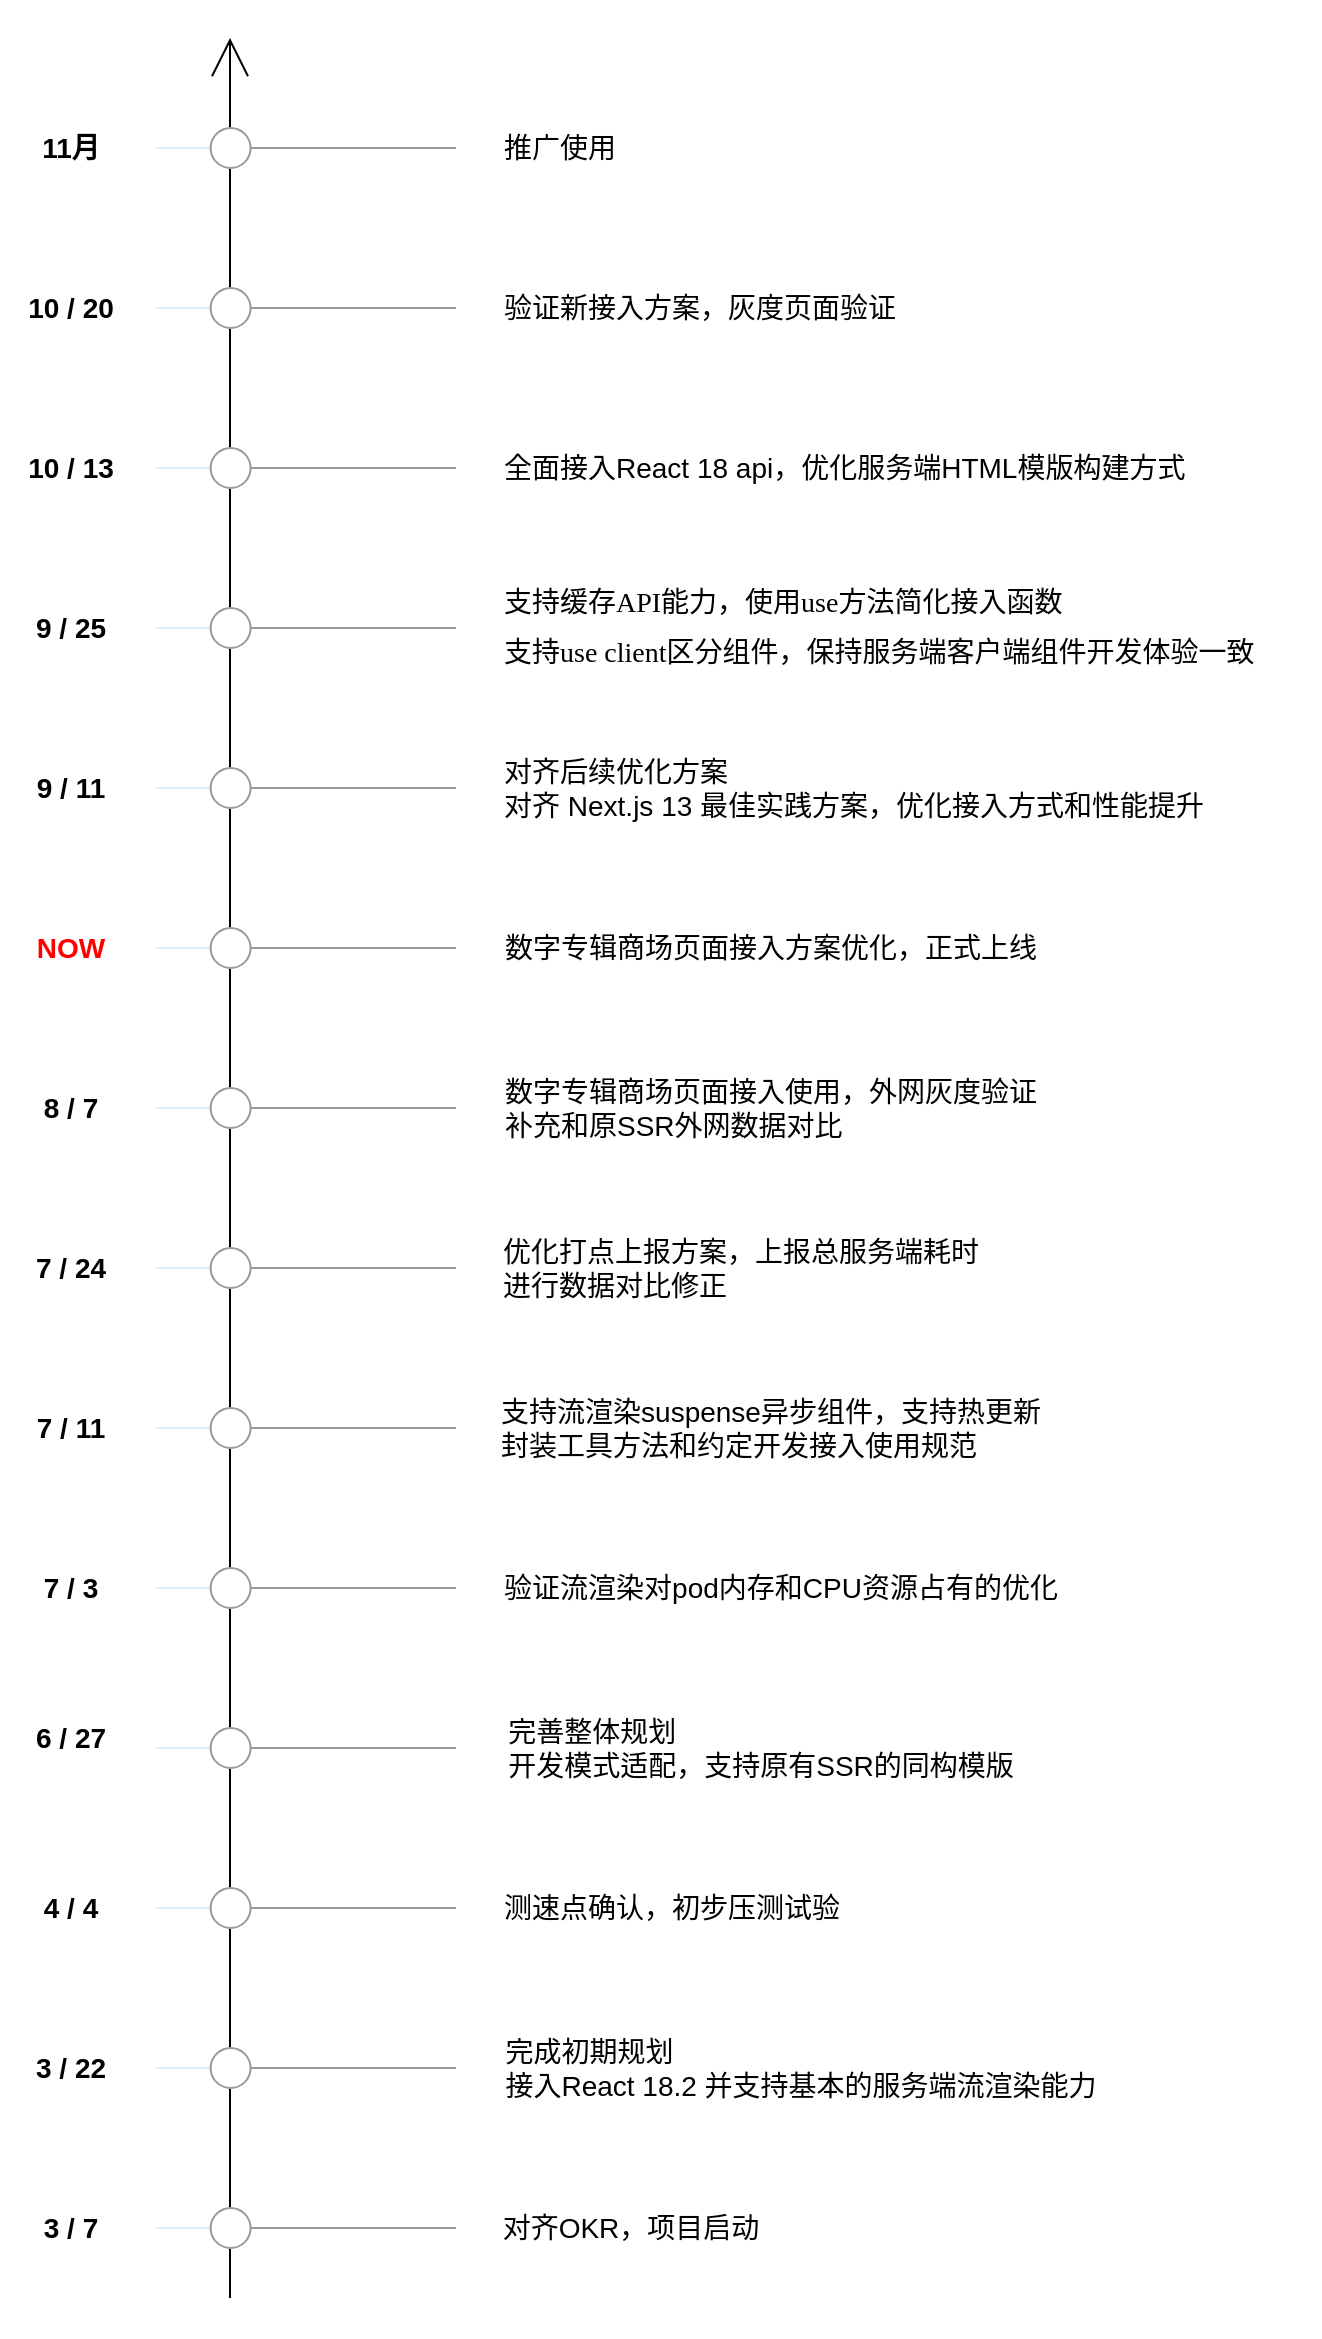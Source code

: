 <mxfile version="21.7.4" type="github">
  <diagram name="第 1 页" id="wsmsETIN_bqIqS-NAftC">
    <mxGraphModel dx="1304" dy="2192" grid="1" gridSize="10" guides="1" tooltips="1" connect="1" arrows="1" fold="1" page="1" pageScale="1" pageWidth="827" pageHeight="1169" math="0" shadow="0">
      <root>
        <mxCell id="0" />
        <mxCell id="1" parent="0" />
        <mxCell id="UvCax-ur50L_EcmgdJkj-1" value="" style="endArrow=open;html=1;rounded=0;endSize=17;sourcePerimeterSpacing=0;endFill=0;" edge="1" parent="1">
          <mxGeometry width="50" height="50" relative="1" as="geometry">
            <mxPoint x="400" y="880" as="sourcePoint" />
            <mxPoint x="400" y="-250" as="targetPoint" />
          </mxGeometry>
        </mxCell>
        <mxCell id="UvCax-ur50L_EcmgdJkj-17" value="" style="verticalLabelPosition=bottom;shadow=0;dashed=0;align=center;html=1;verticalAlign=top;strokeWidth=1;shape=mxgraph.mockup.forms.horSlider;strokeColor=#999999;sliderStyle=basic;sliderPos=23.077;handleStyle=circle;fillColor2=#ddeeff;" vertex="1" parent="1">
          <mxGeometry x="363" y="590" width="150" height="30" as="geometry" />
        </mxCell>
        <mxCell id="UvCax-ur50L_EcmgdJkj-18" value="" style="verticalLabelPosition=bottom;shadow=0;dashed=0;align=center;html=1;verticalAlign=top;strokeWidth=1;shape=mxgraph.mockup.forms.horSlider;strokeColor=#999999;sliderStyle=basic;sliderPos=23.077;handleStyle=circle;fillColor2=#ddeeff;" vertex="1" parent="1">
          <mxGeometry x="363" y="430" width="150" height="30" as="geometry" />
        </mxCell>
        <mxCell id="UvCax-ur50L_EcmgdJkj-19" value="" style="verticalLabelPosition=bottom;shadow=0;dashed=0;align=center;html=1;verticalAlign=top;strokeWidth=1;shape=mxgraph.mockup.forms.horSlider;strokeColor=#999999;sliderStyle=basic;sliderPos=23.077;handleStyle=circle;fillColor2=#ddeeff;" vertex="1" parent="1">
          <mxGeometry x="363" y="350" width="150" height="30" as="geometry" />
        </mxCell>
        <mxCell id="UvCax-ur50L_EcmgdJkj-20" value="" style="verticalLabelPosition=bottom;shadow=0;dashed=0;align=center;html=1;verticalAlign=top;strokeWidth=1;shape=mxgraph.mockup.forms.horSlider;strokeColor=#999999;sliderStyle=basic;sliderPos=23.077;handleStyle=circle;fillColor2=#ddeeff;" vertex="1" parent="1">
          <mxGeometry x="363" y="270" width="150" height="30" as="geometry" />
        </mxCell>
        <mxCell id="UvCax-ur50L_EcmgdJkj-21" value="" style="verticalLabelPosition=bottom;shadow=0;dashed=0;align=center;html=1;verticalAlign=top;strokeWidth=1;shape=mxgraph.mockup.forms.horSlider;strokeColor=#999999;sliderStyle=basic;sliderPos=23.077;handleStyle=circle;fillColor2=#ddeeff;" vertex="1" parent="1">
          <mxGeometry x="363" y="190" width="150" height="30" as="geometry" />
        </mxCell>
        <mxCell id="UvCax-ur50L_EcmgdJkj-22" value="" style="verticalLabelPosition=bottom;shadow=0;dashed=0;align=center;html=1;verticalAlign=top;strokeWidth=1;shape=mxgraph.mockup.forms.horSlider;strokeColor=#999999;sliderStyle=basic;sliderPos=23.077;handleStyle=circle;fillColor2=#ddeeff;" vertex="1" parent="1">
          <mxGeometry x="363" y="110" width="150" height="30" as="geometry" />
        </mxCell>
        <mxCell id="UvCax-ur50L_EcmgdJkj-23" value="" style="verticalLabelPosition=bottom;shadow=0;dashed=0;align=center;html=1;verticalAlign=top;strokeWidth=1;shape=mxgraph.mockup.forms.horSlider;strokeColor=#999999;sliderStyle=basic;sliderPos=23.077;handleStyle=circle;fillColor2=#ddeeff;" vertex="1" parent="1">
          <mxGeometry x="363" y="510" width="150" height="30" as="geometry" />
        </mxCell>
        <mxCell id="UvCax-ur50L_EcmgdJkj-24" value="" style="verticalLabelPosition=bottom;shadow=0;dashed=0;align=center;html=1;verticalAlign=top;strokeWidth=1;shape=mxgraph.mockup.forms.horSlider;strokeColor=#999999;sliderStyle=basic;sliderPos=23.077;handleStyle=circle;fillColor2=#ddeeff;" vertex="1" parent="1">
          <mxGeometry x="363" y="670" width="150" height="30" as="geometry" />
        </mxCell>
        <mxCell id="UvCax-ur50L_EcmgdJkj-25" value="" style="verticalLabelPosition=bottom;shadow=0;dashed=0;align=center;html=1;verticalAlign=top;strokeWidth=1;shape=mxgraph.mockup.forms.horSlider;strokeColor=#999999;sliderStyle=basic;sliderPos=23.077;handleStyle=circle;fillColor2=#ddeeff;" vertex="1" parent="1">
          <mxGeometry x="363" y="750" width="150" height="30" as="geometry" />
        </mxCell>
        <mxCell id="UvCax-ur50L_EcmgdJkj-26" value="" style="verticalLabelPosition=bottom;shadow=0;dashed=0;align=center;html=1;verticalAlign=top;strokeWidth=1;shape=mxgraph.mockup.forms.horSlider;strokeColor=#999999;sliderStyle=basic;sliderPos=23.077;handleStyle=circle;fillColor2=#ddeeff;" vertex="1" parent="1">
          <mxGeometry x="363" y="830" width="150" height="30" as="geometry" />
        </mxCell>
        <mxCell id="UvCax-ur50L_EcmgdJkj-27" value="&lt;font style=&quot;font-size: 14px;&quot;&gt;对齐OKR，项目启动&lt;/font&gt;" style="text;html=1;align=center;verticalAlign=middle;resizable=0;points=[];autosize=1;strokeColor=none;fillColor=none;" vertex="1" parent="1">
          <mxGeometry x="525" y="830" width="150" height="30" as="geometry" />
        </mxCell>
        <mxCell id="UvCax-ur50L_EcmgdJkj-28" value="&lt;div style=&quot;text-align: left;&quot;&gt;&lt;span style=&quot;font-size: 14px; background-color: initial;&quot;&gt;完成初期规划&lt;/span&gt;&lt;/div&gt;&lt;div style=&quot;text-align: left;&quot;&gt;&lt;span style=&quot;font-size: 14px; background-color: initial;&quot;&gt;接入React 18.2 并支持基本的服务端流渲染能力&lt;/span&gt;&lt;/div&gt;" style="text;html=1;align=center;verticalAlign=middle;resizable=0;points=[];autosize=1;strokeColor=none;fillColor=none;" vertex="1" parent="1">
          <mxGeometry x="525" y="740" width="320" height="50" as="geometry" />
        </mxCell>
        <mxCell id="UvCax-ur50L_EcmgdJkj-30" value="&lt;div style=&quot;&quot;&gt;&lt;span style=&quot;font-size: 14px;&quot;&gt;测速点确认，初步压测试验&lt;/span&gt;&lt;/div&gt;" style="text;html=1;align=left;verticalAlign=middle;resizable=0;points=[];autosize=1;strokeColor=none;fillColor=none;" vertex="1" parent="1">
          <mxGeometry x="535" y="670" width="190" height="30" as="geometry" />
        </mxCell>
        <mxCell id="UvCax-ur50L_EcmgdJkj-31" value="&lt;div style=&quot;text-align: left;&quot;&gt;&lt;span style=&quot;font-size: 14px;&quot;&gt;完善整体规划&lt;/span&gt;&lt;/div&gt;&lt;div style=&quot;text-align: left;&quot;&gt;&lt;span style=&quot;font-size: 14px;&quot;&gt;开发模式适配，支持原有SSR的同构模版&lt;/span&gt;&lt;/div&gt;" style="text;html=1;align=center;verticalAlign=middle;resizable=0;points=[];autosize=1;strokeColor=none;fillColor=none;" vertex="1" parent="1">
          <mxGeometry x="525" y="580" width="280" height="50" as="geometry" />
        </mxCell>
        <mxCell id="UvCax-ur50L_EcmgdJkj-32" value="&lt;div style=&quot;text-align: left;&quot;&gt;&lt;span style=&quot;font-size: 14px;&quot;&gt;验证流渲染对pod内存和CPU资源占有的优化&lt;/span&gt;&lt;/div&gt;" style="text;html=1;align=center;verticalAlign=middle;resizable=0;points=[];autosize=1;strokeColor=none;fillColor=none;" vertex="1" parent="1">
          <mxGeometry x="525" y="510" width="300" height="30" as="geometry" />
        </mxCell>
        <mxCell id="UvCax-ur50L_EcmgdJkj-33" value="&lt;div style=&quot;text-align: left;&quot;&gt;&lt;span style=&quot;font-size: 14px;&quot;&gt;支持流渲染suspense异步组件，支持热更新&lt;/span&gt;&lt;/div&gt;&lt;div style=&quot;text-align: left;&quot;&gt;&lt;span style=&quot;font-size: 14px;&quot;&gt;封装工具方法和约定开发接入使用规范&lt;/span&gt;&lt;/div&gt;" style="text;html=1;align=center;verticalAlign=middle;resizable=0;points=[];autosize=1;strokeColor=none;fillColor=none;" vertex="1" parent="1">
          <mxGeometry x="525" y="420" width="290" height="50" as="geometry" />
        </mxCell>
        <mxCell id="UvCax-ur50L_EcmgdJkj-34" value="&lt;div style=&quot;text-align: left;&quot;&gt;&lt;span style=&quot;font-size: 14px;&quot;&gt;优化打点上报方案，上报总服务端耗时&lt;/span&gt;&lt;/div&gt;&lt;div style=&quot;text-align: left;&quot;&gt;&lt;span style=&quot;font-size: 14px;&quot;&gt;进行数据对比修正&lt;/span&gt;&lt;/div&gt;" style="text;html=1;align=center;verticalAlign=middle;resizable=0;points=[];autosize=1;strokeColor=none;fillColor=none;" vertex="1" parent="1">
          <mxGeometry x="525" y="340" width="260" height="50" as="geometry" />
        </mxCell>
        <mxCell id="UvCax-ur50L_EcmgdJkj-35" value="&lt;div style=&quot;text-align: left;&quot;&gt;&lt;span style=&quot;font-size: 14px;&quot;&gt;数字专辑商场页面接入使用，外网灰度验证&lt;/span&gt;&lt;/div&gt;&lt;div style=&quot;text-align: left;&quot;&gt;&lt;span style=&quot;font-size: 14px;&quot;&gt;补充和原SSR外网数据对比&lt;/span&gt;&lt;/div&gt;" style="text;html=1;align=center;verticalAlign=middle;resizable=0;points=[];autosize=1;strokeColor=none;fillColor=none;" vertex="1" parent="1">
          <mxGeometry x="525" y="260" width="290" height="50" as="geometry" />
        </mxCell>
        <mxCell id="UvCax-ur50L_EcmgdJkj-36" value="&lt;div style=&quot;text-align: left;&quot;&gt;&lt;span style=&quot;font-size: 14px;&quot;&gt;数字专辑商场页面接入方案优化，正式上线&lt;/span&gt;&lt;/div&gt;" style="text;html=1;align=center;verticalAlign=middle;resizable=0;points=[];autosize=1;strokeColor=none;fillColor=none;" vertex="1" parent="1">
          <mxGeometry x="525" y="190" width="290" height="30" as="geometry" />
        </mxCell>
        <mxCell id="UvCax-ur50L_EcmgdJkj-37" value="&lt;span style=&quot;font-size: 14px;&quot;&gt;NOW&lt;/span&gt;" style="text;html=1;align=center;verticalAlign=middle;resizable=0;points=[];autosize=1;strokeColor=none;fillColor=none;fontStyle=1;fontColor=#FF0000;" vertex="1" parent="1">
          <mxGeometry x="290" y="190" width="60" height="30" as="geometry" />
        </mxCell>
        <mxCell id="UvCax-ur50L_EcmgdJkj-38" value="&lt;span style=&quot;font-size: 14px;&quot;&gt;8 / 7&lt;/span&gt;" style="text;html=1;align=center;verticalAlign=middle;resizable=0;points=[];autosize=1;strokeColor=none;fillColor=none;fontStyle=1" vertex="1" parent="1">
          <mxGeometry x="295" y="270" width="50" height="30" as="geometry" />
        </mxCell>
        <mxCell id="UvCax-ur50L_EcmgdJkj-39" value="&lt;span style=&quot;font-size: 14px;&quot;&gt;7 / 24&lt;/span&gt;" style="text;html=1;align=center;verticalAlign=middle;resizable=0;points=[];autosize=1;strokeColor=none;fillColor=none;fontStyle=1" vertex="1" parent="1">
          <mxGeometry x="290" y="350" width="60" height="30" as="geometry" />
        </mxCell>
        <mxCell id="UvCax-ur50L_EcmgdJkj-40" value="&lt;span style=&quot;font-size: 14px;&quot;&gt;7 / 11&lt;/span&gt;" style="text;html=1;align=center;verticalAlign=middle;resizable=0;points=[];autosize=1;strokeColor=none;fillColor=none;fontStyle=1" vertex="1" parent="1">
          <mxGeometry x="290" y="430" width="60" height="30" as="geometry" />
        </mxCell>
        <mxCell id="UvCax-ur50L_EcmgdJkj-41" value="&lt;span style=&quot;font-size: 14px;&quot;&gt;6 / 27&lt;/span&gt;" style="text;html=1;align=center;verticalAlign=middle;resizable=0;points=[];autosize=1;strokeColor=none;fillColor=none;fontStyle=1" vertex="1" parent="1">
          <mxGeometry x="290" y="585" width="60" height="30" as="geometry" />
        </mxCell>
        <mxCell id="UvCax-ur50L_EcmgdJkj-42" value="&lt;span style=&quot;font-size: 14px;&quot;&gt;7 / 3&lt;/span&gt;" style="text;html=1;align=center;verticalAlign=middle;resizable=0;points=[];autosize=1;strokeColor=none;fillColor=none;fontStyle=1" vertex="1" parent="1">
          <mxGeometry x="295" y="510" width="50" height="30" as="geometry" />
        </mxCell>
        <mxCell id="UvCax-ur50L_EcmgdJkj-43" value="&lt;span style=&quot;font-size: 14px;&quot;&gt;4 / 4&lt;/span&gt;" style="text;html=1;align=center;verticalAlign=middle;resizable=0;points=[];autosize=1;strokeColor=none;fillColor=none;fontStyle=1" vertex="1" parent="1">
          <mxGeometry x="295" y="670" width="50" height="30" as="geometry" />
        </mxCell>
        <mxCell id="UvCax-ur50L_EcmgdJkj-44" value="&lt;span style=&quot;font-size: 14px;&quot;&gt;3 / 22&lt;/span&gt;" style="text;html=1;align=center;verticalAlign=middle;resizable=0;points=[];autosize=1;strokeColor=none;fillColor=none;fontStyle=1" vertex="1" parent="1">
          <mxGeometry x="290" y="750" width="60" height="30" as="geometry" />
        </mxCell>
        <mxCell id="UvCax-ur50L_EcmgdJkj-45" value="&lt;span style=&quot;font-size: 14px;&quot;&gt;3 / 7&lt;/span&gt;" style="text;html=1;align=center;verticalAlign=middle;resizable=0;points=[];autosize=1;strokeColor=none;fillColor=none;fontStyle=1" vertex="1" parent="1">
          <mxGeometry x="295" y="830" width="50" height="30" as="geometry" />
        </mxCell>
        <mxCell id="UvCax-ur50L_EcmgdJkj-46" value="" style="verticalLabelPosition=bottom;shadow=0;dashed=0;align=center;html=1;verticalAlign=top;strokeWidth=1;shape=mxgraph.mockup.forms.horSlider;strokeColor=#999999;sliderStyle=basic;sliderPos=23.077;handleStyle=circle;fillColor2=#ddeeff;" vertex="1" parent="1">
          <mxGeometry x="363" y="30" width="150" height="30" as="geometry" />
        </mxCell>
        <mxCell id="UvCax-ur50L_EcmgdJkj-47" value="" style="verticalLabelPosition=bottom;shadow=0;dashed=0;align=center;html=1;verticalAlign=top;strokeWidth=1;shape=mxgraph.mockup.forms.horSlider;strokeColor=#999999;sliderStyle=basic;sliderPos=23.077;handleStyle=circle;fillColor2=#ddeeff;" vertex="1" parent="1">
          <mxGeometry x="363" y="-50" width="150" height="30" as="geometry" />
        </mxCell>
        <mxCell id="UvCax-ur50L_EcmgdJkj-48" value="" style="verticalLabelPosition=bottom;shadow=0;dashed=0;align=center;html=1;verticalAlign=top;strokeWidth=1;shape=mxgraph.mockup.forms.horSlider;strokeColor=#999999;sliderStyle=basic;sliderPos=23.077;handleStyle=circle;fillColor2=#ddeeff;" vertex="1" parent="1">
          <mxGeometry x="363" y="-130" width="150" height="30" as="geometry" />
        </mxCell>
        <mxCell id="UvCax-ur50L_EcmgdJkj-50" value="" style="verticalLabelPosition=bottom;shadow=0;dashed=0;align=center;html=1;verticalAlign=top;strokeWidth=1;shape=mxgraph.mockup.forms.horSlider;strokeColor=#999999;sliderStyle=basic;sliderPos=23.077;handleStyle=circle;fillColor2=#ddeeff;" vertex="1" parent="1">
          <mxGeometry x="363" y="-210" width="150" height="30" as="geometry" />
        </mxCell>
        <mxCell id="UvCax-ur50L_EcmgdJkj-51" value="&lt;div style=&quot;&quot;&gt;&lt;span style=&quot;font-size: 14px;&quot;&gt;对齐后续优化方案&lt;/span&gt;&lt;/div&gt;&lt;div style=&quot;&quot;&gt;&lt;span style=&quot;font-size: 14px;&quot;&gt;对齐 Next.js 13 最佳实践方案，优化接入方式和性能提升&lt;/span&gt;&lt;/div&gt;" style="text;html=1;align=left;verticalAlign=middle;resizable=0;points=[];autosize=1;strokeColor=none;fillColor=none;" vertex="1" parent="1">
          <mxGeometry x="535" y="100" width="370" height="50" as="geometry" />
        </mxCell>
        <mxCell id="UvCax-ur50L_EcmgdJkj-52" value="&lt;div style=&quot;&quot;&gt;&lt;div style=&quot;font-size: medium;&quot; data-hash=&quot;fa01c2041d0d0171f03333712323b4e4&quot; data-version=&quot;3.0.0&quot;&gt;&lt;/div&gt;&lt;div style=&quot;font-size: medium;&quot;&gt;&lt;div style=&quot;font-size: 14px;&quot; class=&quot;document&quot;&gt;&lt;div class=&quot;section&quot;&gt;&lt;p style=&quot;margin: 3pt 0pt; font-family: 等线; line-height: 20.8px;&quot; class=&quot;paragraph text-align-type-left&quot;&gt;支持缓存API能力，使用use方法简化接入函数&lt;/p&gt;&lt;p style=&quot;margin: 3pt 0pt; font-family: 等线; line-height: 20.8px;&quot; class=&quot;paragraph text-align-type-left&quot;&gt;支持use client区分组件，保持服务端客户端组件开发体验一致&lt;/p&gt;&lt;/div&gt;&lt;/div&gt;&lt;/div&gt;&lt;/div&gt;" style="text;html=1;align=left;verticalAlign=middle;resizable=0;points=[];autosize=1;strokeColor=none;fillColor=none;" vertex="1" parent="1">
          <mxGeometry x="535" y="10" width="410" height="70" as="geometry" />
        </mxCell>
        <mxCell id="UvCax-ur50L_EcmgdJkj-53" value="&lt;div style=&quot;&quot;&gt;&lt;span style=&quot;font-size: 14px;&quot;&gt;全面接入React 18 api，优化服务端HTML模版构建方式&lt;/span&gt;&lt;/div&gt;" style="text;html=1;align=left;verticalAlign=middle;resizable=0;points=[];autosize=1;strokeColor=none;fillColor=none;" vertex="1" parent="1">
          <mxGeometry x="535" y="-50" width="360" height="30" as="geometry" />
        </mxCell>
        <mxCell id="UvCax-ur50L_EcmgdJkj-54" value="&lt;div style=&quot;&quot;&gt;&lt;span style=&quot;font-size: 14px;&quot;&gt;验证新接入方案，灰度页面验证&lt;/span&gt;&lt;/div&gt;" style="text;html=1;align=left;verticalAlign=middle;resizable=0;points=[];autosize=1;strokeColor=none;fillColor=none;" vertex="1" parent="1">
          <mxGeometry x="535" y="-130" width="220" height="30" as="geometry" />
        </mxCell>
        <mxCell id="UvCax-ur50L_EcmgdJkj-55" value="&lt;div style=&quot;&quot;&gt;&lt;span style=&quot;font-size: 14px;&quot;&gt;推广使用&lt;/span&gt;&lt;/div&gt;" style="text;html=1;align=left;verticalAlign=middle;resizable=0;points=[];autosize=1;strokeColor=none;fillColor=none;" vertex="1" parent="1">
          <mxGeometry x="535" y="-210" width="80" height="30" as="geometry" />
        </mxCell>
        <mxCell id="UvCax-ur50L_EcmgdJkj-56" value="&lt;span style=&quot;font-size: 14px;&quot;&gt;9 / 11&lt;/span&gt;" style="text;html=1;align=center;verticalAlign=middle;resizable=0;points=[];autosize=1;strokeColor=none;fillColor=none;fontStyle=1" vertex="1" parent="1">
          <mxGeometry x="290" y="110" width="60" height="30" as="geometry" />
        </mxCell>
        <mxCell id="UvCax-ur50L_EcmgdJkj-57" value="&lt;span style=&quot;font-size: 14px;&quot;&gt;9 / 25&lt;/span&gt;" style="text;html=1;align=center;verticalAlign=middle;resizable=0;points=[];autosize=1;strokeColor=none;fillColor=none;fontStyle=1" vertex="1" parent="1">
          <mxGeometry x="290" y="30" width="60" height="30" as="geometry" />
        </mxCell>
        <mxCell id="UvCax-ur50L_EcmgdJkj-58" value="&lt;span style=&quot;font-size: 14px;&quot;&gt;10 / 13&lt;/span&gt;" style="text;html=1;align=center;verticalAlign=middle;resizable=0;points=[];autosize=1;strokeColor=none;fillColor=none;fontStyle=1" vertex="1" parent="1">
          <mxGeometry x="285" y="-50" width="70" height="30" as="geometry" />
        </mxCell>
        <mxCell id="UvCax-ur50L_EcmgdJkj-59" value="&lt;span style=&quot;font-size: 14px;&quot;&gt;10 / 20&lt;/span&gt;" style="text;html=1;align=center;verticalAlign=middle;resizable=0;points=[];autosize=1;strokeColor=none;fillColor=none;fontStyle=1" vertex="1" parent="1">
          <mxGeometry x="285" y="-130" width="70" height="30" as="geometry" />
        </mxCell>
        <mxCell id="UvCax-ur50L_EcmgdJkj-60" value="&lt;span style=&quot;font-size: 14px;&quot;&gt;11月&lt;/span&gt;" style="text;html=1;align=center;verticalAlign=middle;resizable=0;points=[];autosize=1;strokeColor=none;fillColor=none;fontStyle=1" vertex="1" parent="1">
          <mxGeometry x="295" y="-210" width="50" height="30" as="geometry" />
        </mxCell>
      </root>
    </mxGraphModel>
  </diagram>
</mxfile>
